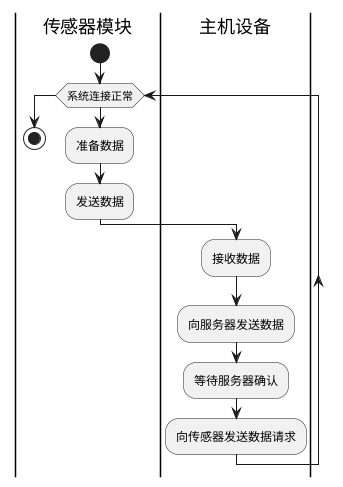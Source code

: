 @startuml 传感器模块与主机交互活动图
|传感器模块|
start
while(系统连接正常)
    :准备数据;
    :发送数据;
    |主机设备|
    :接收数据;
    :向服务器发送数据;
    :等待服务器确认;
    :向传感器发送数据请求;
endwhile
|传感器模块|
stop
@enduml
